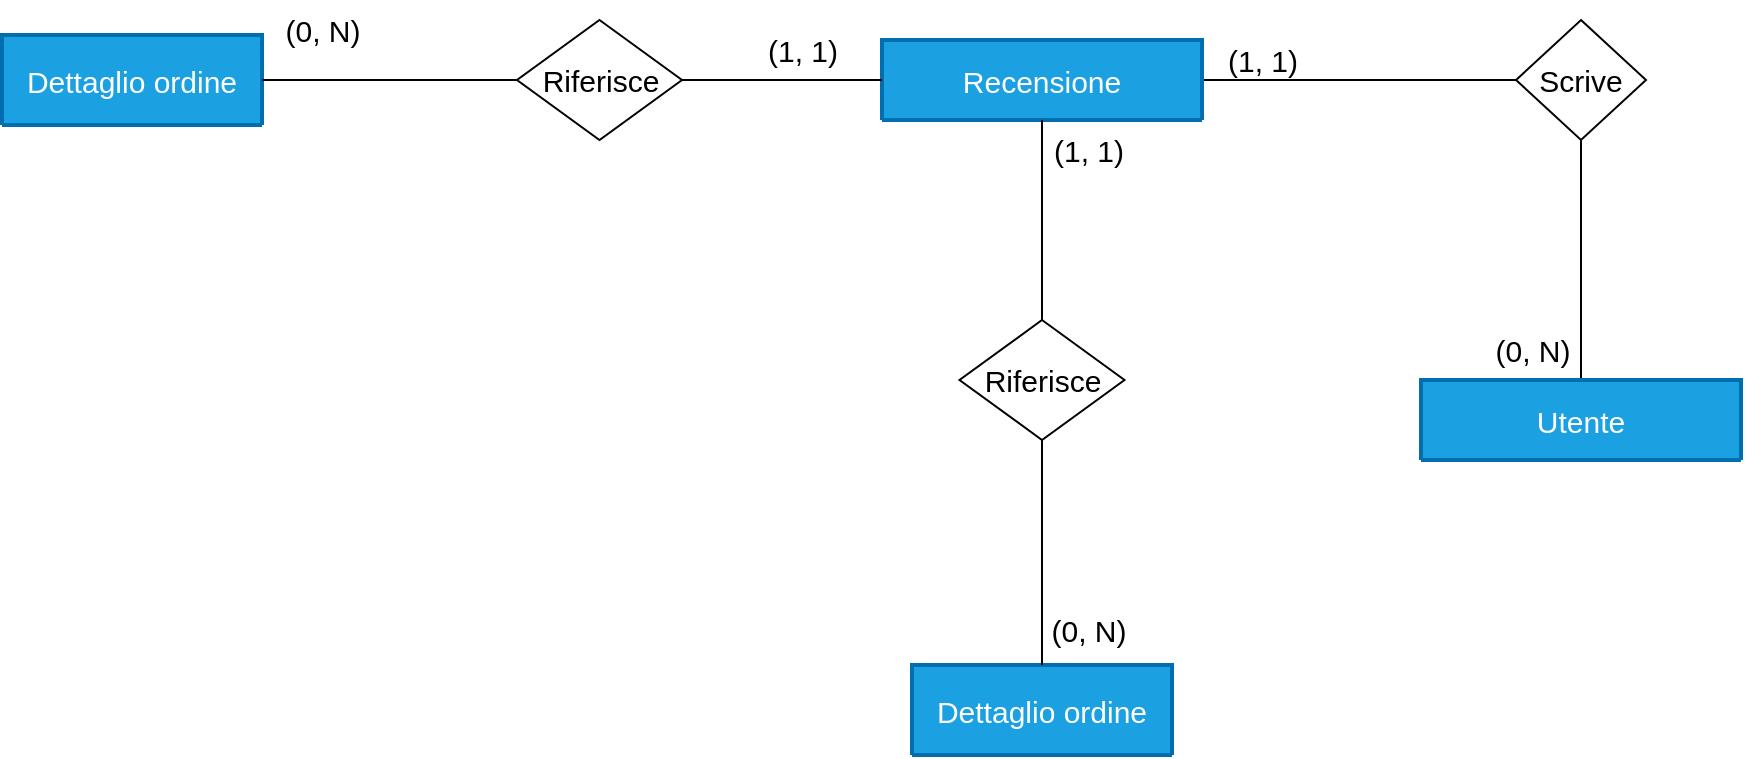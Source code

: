 <mxfile>
    <diagram id="tYeZtzqCXtYBgmB65pY2" name="Page-1">
        <mxGraphModel dx="3108" dy="565" grid="1" gridSize="10" guides="1" tooltips="1" connect="1" arrows="1" fold="1" page="1" pageScale="1" pageWidth="827" pageHeight="1169" math="0" shadow="0">
            <root>
                <mxCell id="0"/>
                <mxCell id="1" parent="0"/>
                <mxCell id="2" value="Dettaglio ordine" style="swimlane;childLayout=stackLayout;horizontal=1;startSize=65;horizontalStack=0;rounded=1;fontSize=15;fontStyle=0;strokeWidth=2;resizeParent=0;resizeLast=1;shadow=0;dashed=0;align=center;fillColor=#1ba1e2;fontColor=#ffffff;strokeColor=#006EAF;" parent="1" vertex="1">
                    <mxGeometry x="-715" y="432.5" width="130" height="45" as="geometry"/>
                </mxCell>
                <mxCell id="3" value="&#10;&#10;" style="align=left;strokeColor=none;fillColor=none;spacingLeft=4;fontSize=15;verticalAlign=top;resizable=0;rotatable=0;part=1;" parent="2" vertex="1">
                    <mxGeometry y="45" width="130" as="geometry"/>
                </mxCell>
                <mxCell id="4" style="edgeStyle=none;html=1;entryX=0.5;entryY=0;entryDx=0;entryDy=0;endArrow=none;endFill=0;exitX=0.5;exitY=1;exitDx=0;exitDy=0;fontSize=15;" parent="1" source="8" target="2" edge="1">
                    <mxGeometry relative="1" as="geometry">
                        <mxPoint x="-649.5" y="330" as="sourcePoint"/>
                    </mxGeometry>
                </mxCell>
                <mxCell id="5" value="(0, N)" style="text;html=1;align=center;verticalAlign=middle;resizable=0;points=[];autosize=1;strokeColor=none;fillColor=none;fontSize=15;" parent="1" vertex="1">
                    <mxGeometry x="-657.5" y="400" width="60" height="30" as="geometry"/>
                </mxCell>
                <mxCell id="10" style="edgeStyle=none;html=1;exitX=1;exitY=0.5;exitDx=0;exitDy=0;entryX=0;entryY=0.5;entryDx=0;entryDy=0;endArrow=none;endFill=0;fontSize=15;" parent="1" source="6" target="11" edge="1">
                    <mxGeometry relative="1" as="geometry">
                        <mxPoint x="-400" y="140" as="targetPoint"/>
                    </mxGeometry>
                </mxCell>
                <mxCell id="6" value="Recensione" style="swimlane;childLayout=stackLayout;horizontal=1;startSize=130;horizontalStack=0;rounded=1;fontSize=15;fontStyle=0;strokeWidth=2;resizeParent=0;resizeLast=1;shadow=0;dashed=0;align=center;fillColor=#1ba1e2;fontColor=#ffffff;strokeColor=#006EAF;" parent="1" vertex="1">
                    <mxGeometry x="-730" y="120" width="160" height="40" as="geometry"/>
                </mxCell>
                <mxCell id="7" style="edgeStyle=none;html=1;exitX=0.5;exitY=0;exitDx=0;exitDy=0;entryX=0.5;entryY=1;entryDx=0;entryDy=0;endArrow=none;endFill=0;fontSize=15;" parent="1" source="8" target="6" edge="1">
                    <mxGeometry relative="1" as="geometry"/>
                </mxCell>
                <mxCell id="8" value="Riferisce" style="shape=rhombus;perimeter=rhombusPerimeter;whiteSpace=wrap;html=1;align=center;fontSize=15;" parent="1" vertex="1">
                    <mxGeometry x="-691.25" y="260" width="82.5" height="60" as="geometry"/>
                </mxCell>
                <mxCell id="9" value="(1, 1)" style="text;html=1;align=center;verticalAlign=middle;resizable=0;points=[];autosize=1;strokeColor=none;fillColor=none;fontSize=15;" parent="1" vertex="1">
                    <mxGeometry x="-657.5" y="160" width="60" height="30" as="geometry"/>
                </mxCell>
                <mxCell id="12" style="edgeStyle=none;html=1;exitX=0.5;exitY=1;exitDx=0;exitDy=0;endArrow=none;endFill=0;entryX=0.5;entryY=0;entryDx=0;entryDy=0;fontSize=15;" parent="1" source="11" target="13" edge="1">
                    <mxGeometry relative="1" as="geometry">
                        <mxPoint x="-380" y="260" as="targetPoint"/>
                    </mxGeometry>
                </mxCell>
                <mxCell id="11" value="Scrive" style="shape=rhombus;perimeter=rhombusPerimeter;whiteSpace=wrap;html=1;align=center;fontSize=15;" parent="1" vertex="1">
                    <mxGeometry x="-413" y="110" width="65" height="60" as="geometry"/>
                </mxCell>
                <mxCell id="13" value="Utente" style="swimlane;childLayout=stackLayout;horizontal=1;startSize=130;horizontalStack=0;rounded=1;fontSize=15;fontStyle=0;strokeWidth=2;resizeParent=0;resizeLast=1;shadow=0;dashed=0;align=center;fillColor=#1ba1e2;fontColor=#ffffff;strokeColor=#006EAF;" parent="1" vertex="1">
                    <mxGeometry x="-460.5" y="290" width="160" height="40" as="geometry"/>
                </mxCell>
                <mxCell id="14" value="(1, 1)" style="text;html=1;align=center;verticalAlign=middle;resizable=0;points=[];autosize=1;strokeColor=none;fillColor=none;fontSize=15;" parent="1" vertex="1">
                    <mxGeometry x="-570" y="115" width="60" height="30" as="geometry"/>
                </mxCell>
                <mxCell id="15" value="(0, N)" style="text;html=1;align=center;verticalAlign=middle;resizable=0;points=[];autosize=1;strokeColor=none;fillColor=none;fontSize=15;" parent="1" vertex="1">
                    <mxGeometry x="-435" y="260" width="60" height="30" as="geometry"/>
                </mxCell>
                <mxCell id="16" value="Dettaglio ordine" style="swimlane;childLayout=stackLayout;horizontal=1;startSize=65;horizontalStack=0;rounded=1;fontSize=15;fontStyle=0;strokeWidth=2;resizeParent=0;resizeLast=1;shadow=0;dashed=0;align=center;fillColor=#1ba1e2;fontColor=#ffffff;strokeColor=#006EAF;" vertex="1" parent="1">
                    <mxGeometry x="-1170" y="117.5" width="130" height="45" as="geometry"/>
                </mxCell>
                <mxCell id="17" value="&#10;&#10;" style="align=left;strokeColor=none;fillColor=none;spacingLeft=4;fontSize=15;verticalAlign=top;resizable=0;rotatable=0;part=1;" vertex="1" parent="16">
                    <mxGeometry y="45" width="130" as="geometry"/>
                </mxCell>
                <mxCell id="18" style="edgeStyle=none;html=1;entryX=1;entryY=0.5;entryDx=0;entryDy=0;endArrow=none;endFill=0;exitX=0;exitY=0.5;exitDx=0;exitDy=0;fontSize=15;" edge="1" parent="1" source="21" target="16">
                    <mxGeometry relative="1" as="geometry">
                        <mxPoint x="-924.5" y="310" as="sourcePoint"/>
                    </mxGeometry>
                </mxCell>
                <mxCell id="19" value="(0, N)" style="text;html=1;align=center;verticalAlign=middle;resizable=0;points=[];autosize=1;strokeColor=none;fillColor=none;fontSize=15;" vertex="1" parent="1">
                    <mxGeometry x="-1040" y="100" width="60" height="30" as="geometry"/>
                </mxCell>
                <mxCell id="20" style="edgeStyle=none;html=1;exitX=1;exitY=0.5;exitDx=0;exitDy=0;entryX=0;entryY=0.5;entryDx=0;entryDy=0;endArrow=none;endFill=0;fontSize=15;" edge="1" parent="1" source="21" target="6">
                    <mxGeometry relative="1" as="geometry">
                        <mxPoint x="-760" y="148.75" as="targetPoint"/>
                    </mxGeometry>
                </mxCell>
                <mxCell id="21" value="Riferisce" style="shape=rhombus;perimeter=rhombusPerimeter;whiteSpace=wrap;html=1;align=center;fontSize=15;" vertex="1" parent="1">
                    <mxGeometry x="-912.5" y="110" width="82.5" height="60" as="geometry"/>
                </mxCell>
                <mxCell id="22" value="(1, 1)" style="text;html=1;align=center;verticalAlign=middle;resizable=0;points=[];autosize=1;strokeColor=none;fillColor=none;fontSize=15;" vertex="1" parent="1">
                    <mxGeometry x="-800" y="110" width="60" height="30" as="geometry"/>
                </mxCell>
            </root>
        </mxGraphModel>
    </diagram>
</mxfile>
